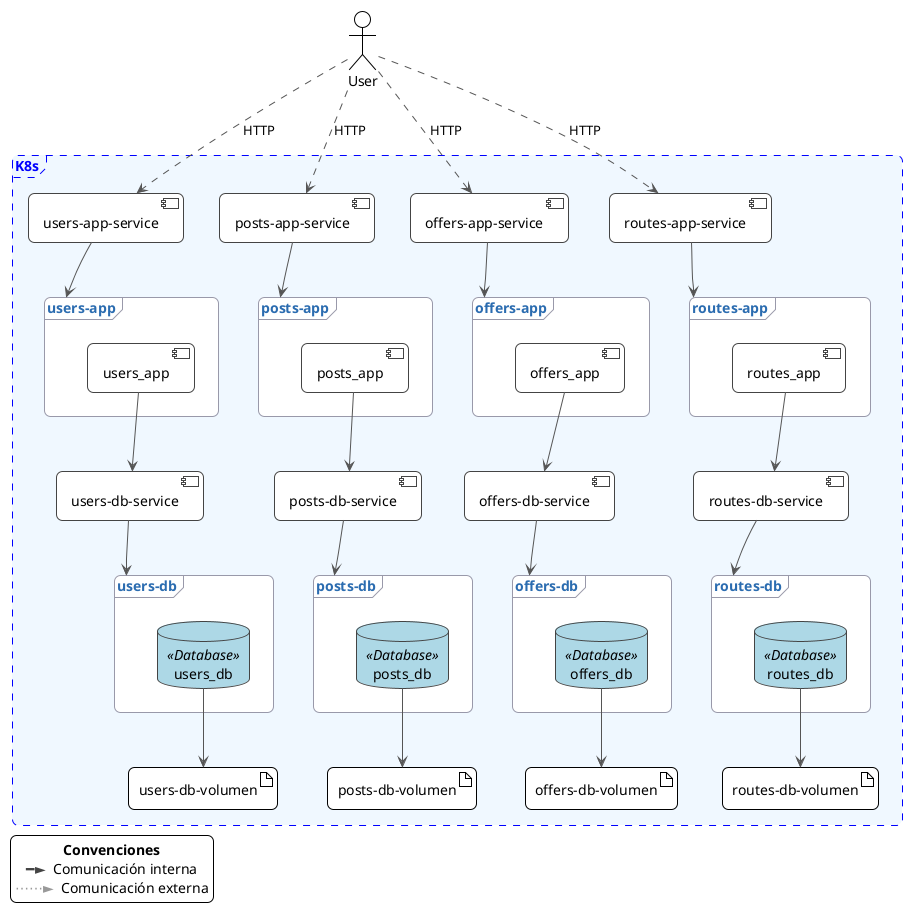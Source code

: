 @startuml deployment
!theme plain
skinparam shadowing false
skinparam roundcorner 12
skinparam ArrowThickness 1
skinparam ArrowColor #555
skinparam defaultTextAlignment center
skinparam rectangle {
  BackgroundColor white
  BorderColor #888
}
skinparam component {
  BackgroundColor white
  BorderColor #444
}
skinparam database {
  BackgroundColor white
  BorderColor #444
}
skinparam frame {
  BackgroundColor #F7FBFF
  BorderColor #2B6CB0
  FontColor #2B6CB0
}
skinparam frame {
  BackgroundColor #FFFFFF
  BorderColor #99A
}

<style>
  .Database {
    BackgroundColor lightblue
    BorderColor blue
    FontColor black
  }
</style>

'==================== LEYENDA ====================
legend left
<b>Convenciones</b>
<color:#444>━►</color>  Comunicación interna
<color:#999>⋯⋯►</color>  Comunicación externa
endlegend

'==================== ENTORNO ====================
frame "K8s" as k8s #aliceblue;line:blue;line.dashed;text:blue {

  '---------- USERS ----------
  component "users-app-service" as svc_users
  frame "users-app" as pod_users {
    component "users_app" as users_app #white
  }

  component "users-db-service" as svc_users_db #white
  frame "users-db" as pod_users_db {
    database "users_db" as users_db <<Database>>
  }
  artifact "users-db-volumen" as vol_users_db #white

  ' Conexiones users
  svc_users --> pod_users
  users_app --> svc_users_db
  svc_users_db --> pod_users_db
  users_db --> vol_users_db

  '---------- POSTS ----------
  component "posts-app-service" as svc_posts #white
  frame "posts-app" as pod_posts {
    component "posts_app" as posts_app #white
  }

  component "posts-db-service" as svc_posts_db #white
  frame "posts-db" as pod_posts_db {
    database "posts_db" as posts_db <<Database>>
  }
  artifact "posts-db-volumen" as vol_posts_db #white

  svc_posts --> pod_posts
  posts_app --> svc_posts_db
  svc_posts_db --> pod_posts_db
  posts_db --> vol_posts_db

  '---------- OFFERS ----------
  component "offers-app-service" as svc_offers #white
  frame "offers-app" as pod_offers {
    component "offers_app" as offers_app #white
  }

  component "offers-db-service" as svc_offers_db #white
  frame "offers-db" as pod_offers_db {
    database "offers_db" as offers_db <<Database>>
  }
  artifact "offers-db-volumen" as vol_offers_db #white

  svc_offers --> pod_offers
  offers_app --> svc_offers_db
  svc_offers_db --> pod_offers_db
  offers_db --> vol_offers_db

  '---------- ROUTES ----------
  component "routes-app-service" as svc_routes #white
  frame "routes-app" as pod_routes {
    component "routes_app" as routes_app #white
  }

  component "routes-db-service" as svc_routes_db #white
  frame "routes-db" as pod_routes_db {
    database "routes_db" as routes_db <<Database>>

  }
  artifact "routes-db-volumen" as vol_routes_db #white

  svc_routes --> pod_routes
  routes_app --> svc_routes_db
  svc_routes_db --> pod_routes_db
  routes_db --> vol_routes_db
}

'==================== CLIENTE ====================
actor "User" as user
user ..> svc_users  : HTTP
user ..> svc_posts  : HTTP
user ..> svc_offers : HTTP
user ..> svc_routes : HTTP

@enduml
